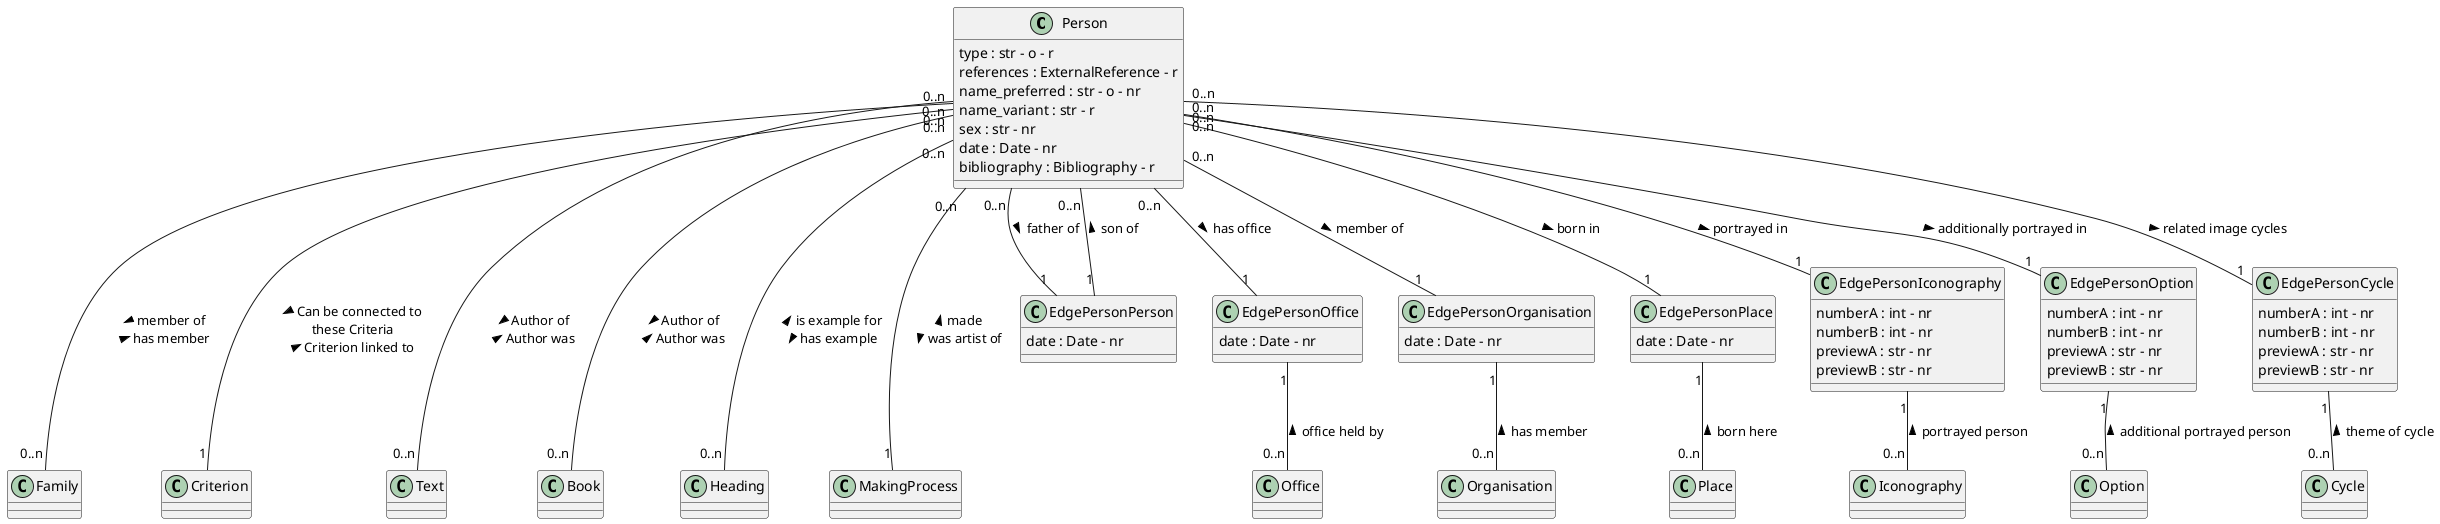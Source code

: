 @startuml 
class Person
Person : type : str - o - r
Person : references : ExternalReference - r
Person : name_preferred : str - o - nr
Person : name_variant : str - r
Person : sex : str - nr
Person : date : Date - nr
Person : bibliography : Bibliography - r


class Person 

class Family

class Office

class Organisation

class Place 

class Iconography

class Option 
    
class Criterion

class Cycle

class Text 

class Book

class Heading

class MakingProcess

class EdgePersonPerson
EdgePersonPerson : date : Date - nr

class EdgePersonOffice
EdgePersonOffice : date : Date - nr

class EdgePersonOrganisation
EdgePersonOrganisation : date : Date - nr

class EdgePersonPlace
EdgePersonPlace : date : Date - nr

class EdgePersonIconography
EdgePersonIconography : numberA : int - nr
EdgePersonIconography : numberB : int - nr
EdgePersonIconography : previewA : str - nr
EdgePersonIconography : previewB : str - nr

class EdgePersonOption
EdgePersonOption : numberA : int - nr
EdgePersonOption : numberB : int - nr
EdgePersonOption : previewA : str - nr
EdgePersonOption : previewB : str - nr

class EdgePersonCycle
EdgePersonCycle : numberA : int - nr
EdgePersonCycle : numberB : int - nr
EdgePersonCycle : previewA : str - nr
EdgePersonCycle : previewB : str - nr

Person "0..n" -- "1" EdgePersonPerson : father of >
EdgePersonPerson "1" -- "0..n" Person : son of >

Person "0..n" --- "0..n" Family : > member of \n has member <

Person "0..n" -- "1" EdgePersonOffice : has office >
EdgePersonOffice "1" -- "0..n" Office : office held by <

Person "0..n" -- "1" EdgePersonOrganisation : member of >
EdgePersonOrganisation "1" -- "0..n" Organisation : has member <

Person "0..n" -- "1" EdgePersonPlace : born in >
EdgePersonPlace "1" -- "0..n" Place : born here <

Person "0..n" -- "1" EdgePersonIconography : portrayed in >
EdgePersonIconography "1" -- "0..n" Iconography : portrayed person <

Person "0..n" -- "1" EdgePersonOption : additionally portrayed in >
EdgePersonOption "1" -- "0..n" Option : additional portrayed person <

Person "0..n" --- "1" Criterion : > Can be connected to \n these Criteria \n Criterion linked to <

Person "0..n" -- "1" EdgePersonCycle : related image cycles >
EdgePersonCycle "1" -- "0..n" Cycle : theme of cycle <

Person "0..n" --- "0..n" Text : > Author of \n Author was < 

Person "0..n" --- "0..n" Book : > Author of \n Author was < 

Person "0..n" --- "0..n" Heading : < is example for \n has example >

Person "0..n" --- "1" MakingProcess : < made \n was artist of >

@enduml 
